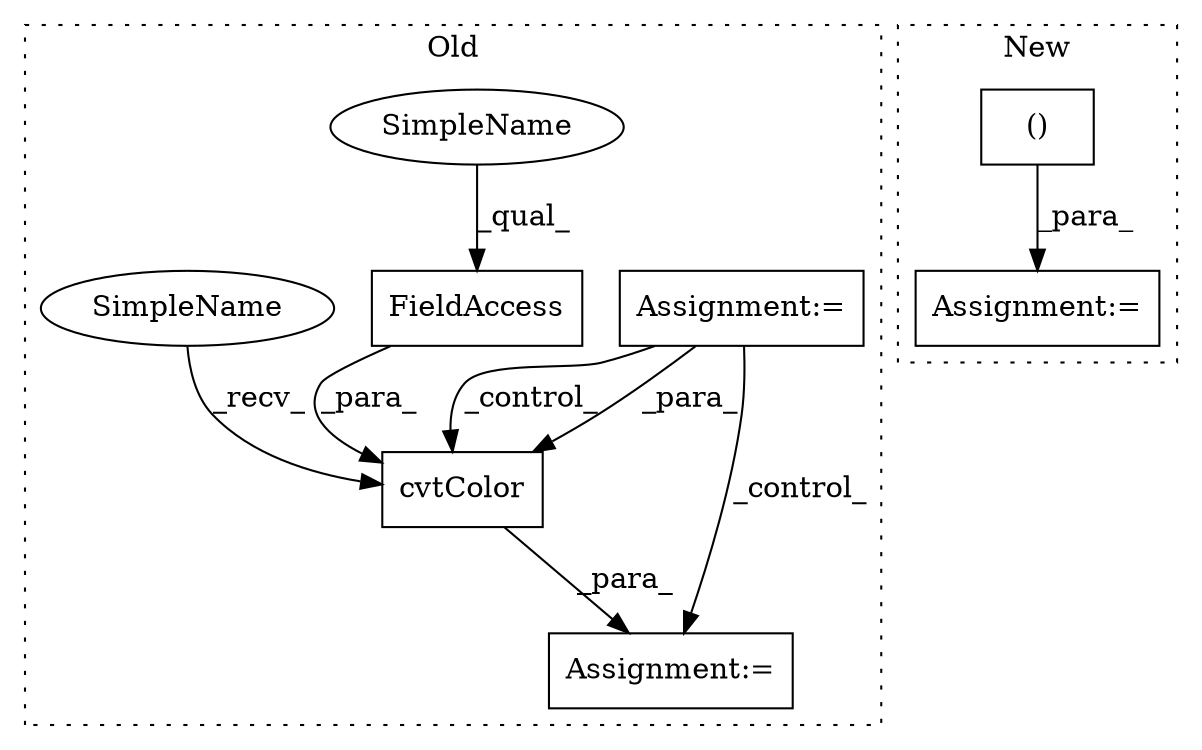 digraph G {
subgraph cluster0 {
1 [label="cvtColor" a="32" s="1726,1757" l="9,1" shape="box"];
3 [label="FieldAccess" a="22" s="1739" l="18" shape="box"];
5 [label="Assignment:=" a="7" s="1779" l="1" shape="box"];
6 [label="Assignment:=" a="7" s="1612,1702" l="63,2" shape="box"];
7 [label="SimpleName" a="42" s="1739" l="3" shape="ellipse"];
8 [label="SimpleName" a="42" s="1722" l="3" shape="ellipse"];
label = "Old";
style="dotted";
}
subgraph cluster1 {
2 [label="()" a="106" s="1784" l="34" shape="box"];
4 [label="Assignment:=" a="7" s="1766" l="1" shape="box"];
label = "New";
style="dotted";
}
1 -> 5 [label="_para_"];
2 -> 4 [label="_para_"];
3 -> 1 [label="_para_"];
6 -> 1 [label="_control_"];
6 -> 1 [label="_para_"];
6 -> 5 [label="_control_"];
7 -> 3 [label="_qual_"];
8 -> 1 [label="_recv_"];
}